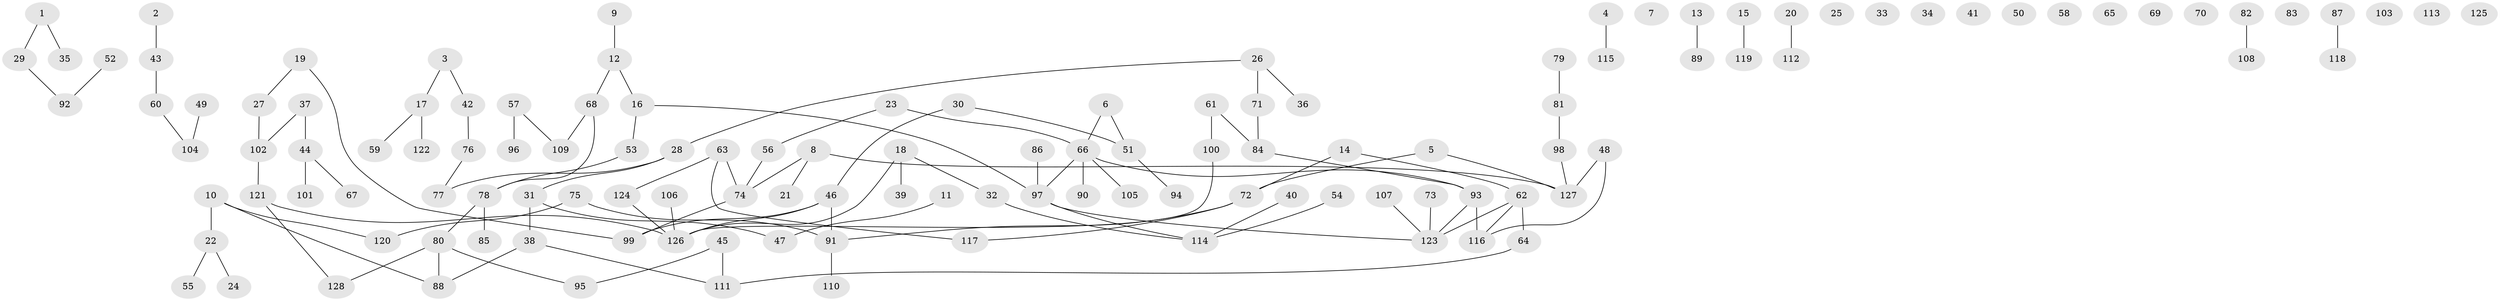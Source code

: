 // coarse degree distribution, {2: 0.20689655172413793, 1: 0.26436781609195403, 3: 0.1724137931034483, 0: 0.21839080459770116, 4: 0.10344827586206896, 6: 0.022988505747126436, 8: 0.011494252873563218}
// Generated by graph-tools (version 1.1) at 2025/23/03/03/25 07:23:29]
// undirected, 128 vertices, 122 edges
graph export_dot {
graph [start="1"]
  node [color=gray90,style=filled];
  1;
  2;
  3;
  4;
  5;
  6;
  7;
  8;
  9;
  10;
  11;
  12;
  13;
  14;
  15;
  16;
  17;
  18;
  19;
  20;
  21;
  22;
  23;
  24;
  25;
  26;
  27;
  28;
  29;
  30;
  31;
  32;
  33;
  34;
  35;
  36;
  37;
  38;
  39;
  40;
  41;
  42;
  43;
  44;
  45;
  46;
  47;
  48;
  49;
  50;
  51;
  52;
  53;
  54;
  55;
  56;
  57;
  58;
  59;
  60;
  61;
  62;
  63;
  64;
  65;
  66;
  67;
  68;
  69;
  70;
  71;
  72;
  73;
  74;
  75;
  76;
  77;
  78;
  79;
  80;
  81;
  82;
  83;
  84;
  85;
  86;
  87;
  88;
  89;
  90;
  91;
  92;
  93;
  94;
  95;
  96;
  97;
  98;
  99;
  100;
  101;
  102;
  103;
  104;
  105;
  106;
  107;
  108;
  109;
  110;
  111;
  112;
  113;
  114;
  115;
  116;
  117;
  118;
  119;
  120;
  121;
  122;
  123;
  124;
  125;
  126;
  127;
  128;
  1 -- 29;
  1 -- 35;
  2 -- 43;
  3 -- 17;
  3 -- 42;
  4 -- 115;
  5 -- 72;
  5 -- 127;
  6 -- 51;
  6 -- 66;
  8 -- 21;
  8 -- 74;
  8 -- 127;
  9 -- 12;
  10 -- 22;
  10 -- 88;
  10 -- 120;
  11 -- 47;
  12 -- 16;
  12 -- 68;
  13 -- 89;
  14 -- 62;
  14 -- 72;
  15 -- 119;
  16 -- 53;
  16 -- 97;
  17 -- 59;
  17 -- 122;
  18 -- 32;
  18 -- 39;
  18 -- 126;
  19 -- 27;
  19 -- 99;
  20 -- 112;
  22 -- 24;
  22 -- 55;
  23 -- 56;
  23 -- 66;
  26 -- 28;
  26 -- 36;
  26 -- 71;
  27 -- 102;
  28 -- 31;
  28 -- 77;
  29 -- 92;
  30 -- 46;
  30 -- 51;
  31 -- 38;
  31 -- 47;
  32 -- 114;
  37 -- 44;
  37 -- 102;
  38 -- 88;
  38 -- 111;
  40 -- 114;
  42 -- 76;
  43 -- 60;
  44 -- 67;
  44 -- 101;
  45 -- 95;
  45 -- 111;
  46 -- 91;
  46 -- 99;
  46 -- 126;
  48 -- 116;
  48 -- 127;
  49 -- 104;
  51 -- 94;
  52 -- 92;
  53 -- 78;
  54 -- 114;
  56 -- 74;
  57 -- 96;
  57 -- 109;
  60 -- 104;
  61 -- 84;
  61 -- 100;
  62 -- 64;
  62 -- 116;
  62 -- 123;
  63 -- 74;
  63 -- 117;
  63 -- 124;
  64 -- 111;
  66 -- 90;
  66 -- 93;
  66 -- 97;
  66 -- 105;
  68 -- 78;
  68 -- 109;
  71 -- 84;
  72 -- 91;
  72 -- 117;
  73 -- 123;
  74 -- 99;
  75 -- 91;
  75 -- 120;
  76 -- 77;
  78 -- 80;
  78 -- 85;
  79 -- 81;
  80 -- 88;
  80 -- 95;
  80 -- 128;
  81 -- 98;
  82 -- 108;
  84 -- 93;
  86 -- 97;
  87 -- 118;
  91 -- 110;
  93 -- 116;
  93 -- 123;
  97 -- 114;
  97 -- 123;
  98 -- 127;
  100 -- 126;
  102 -- 121;
  106 -- 126;
  107 -- 123;
  121 -- 126;
  121 -- 128;
  124 -- 126;
}

